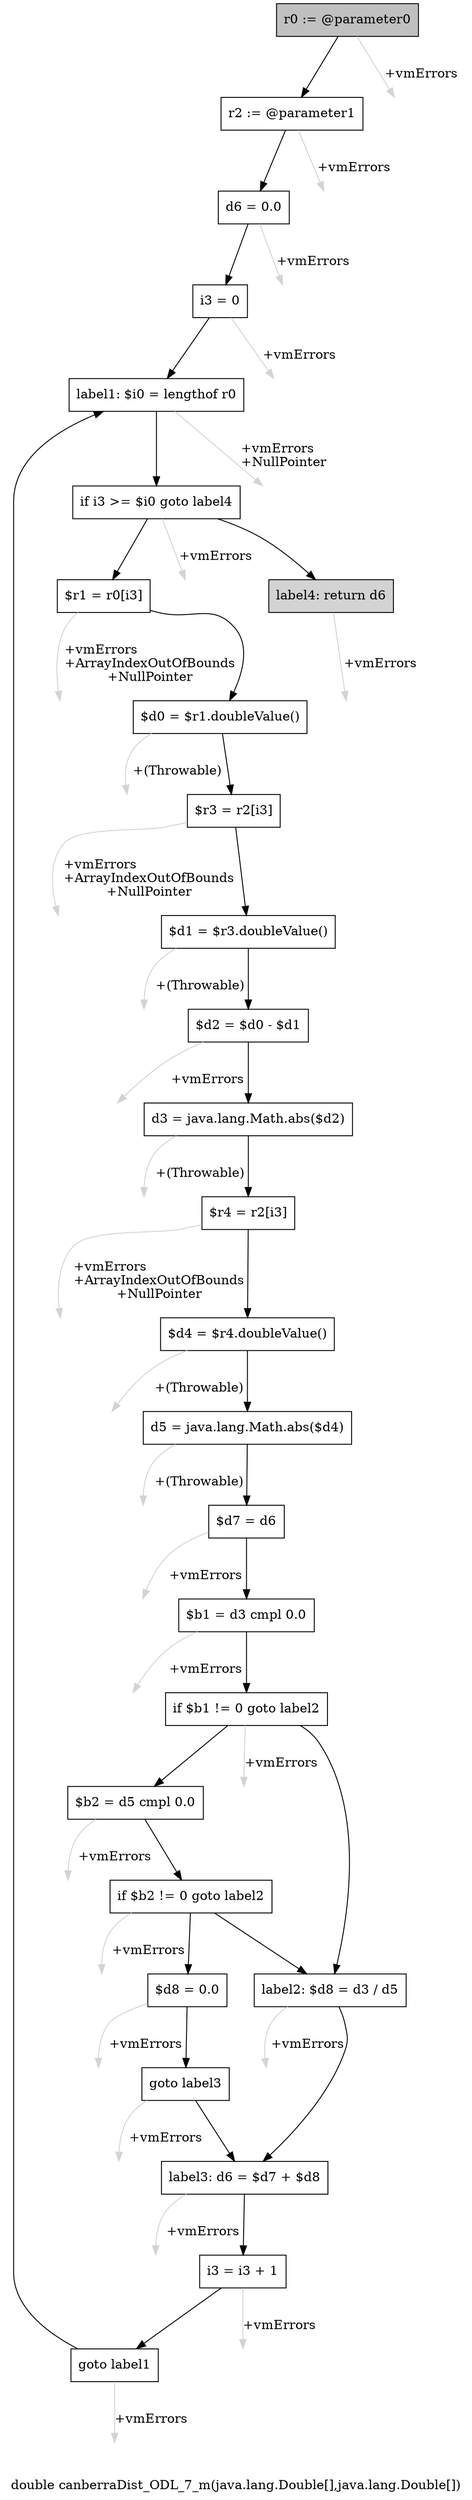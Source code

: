 digraph "double canberraDist_ODL_7_m(java.lang.Double[],java.lang.Double[])" {
    label="double canberraDist_ODL_7_m(java.lang.Double[],java.lang.Double[])";
    node [shape=box];
    "0" [style=filled,fillcolor=gray,label="r0 := @parameter0",];
    "1" [label="r2 := @parameter1",];
    "0"->"1" [color=black,];
    "27" [style=invis,label="Esc",];
    "0"->"27" [color=lightgray,label="\l+vmErrors",];
    "2" [label="d6 = 0.0",];
    "1"->"2" [color=black,];
    "28" [style=invis,label="Esc",];
    "1"->"28" [color=lightgray,label="\l+vmErrors",];
    "3" [label="i3 = 0",];
    "2"->"3" [color=black,];
    "29" [style=invis,label="Esc",];
    "2"->"29" [color=lightgray,label="\l+vmErrors",];
    "4" [label="label1: $i0 = lengthof r0",];
    "3"->"4" [color=black,];
    "30" [style=invis,label="Esc",];
    "3"->"30" [color=lightgray,label="\l+vmErrors",];
    "5" [label="if i3 >= $i0 goto label4",];
    "4"->"5" [color=black,];
    "31" [style=invis,label="Esc",];
    "4"->"31" [color=lightgray,label="\l+vmErrors\l+NullPointer",];
    "6" [label="$r1 = r0[i3]",];
    "5"->"6" [color=black,];
    "26" [style=filled,fillcolor=lightgray,label="label4: return d6",];
    "5"->"26" [color=black,];
    "32" [style=invis,label="Esc",];
    "5"->"32" [color=lightgray,label="\l+vmErrors",];
    "7" [label="$d0 = $r1.doubleValue()",];
    "6"->"7" [color=black,];
    "33" [style=invis,label="Esc",];
    "6"->"33" [color=lightgray,label="\l+vmErrors\l+ArrayIndexOutOfBounds\l+NullPointer",];
    "8" [label="$r3 = r2[i3]",];
    "7"->"8" [color=black,];
    "34" [style=invis,label="Esc",];
    "7"->"34" [color=lightgray,label="\l+(Throwable)",];
    "9" [label="$d1 = $r3.doubleValue()",];
    "8"->"9" [color=black,];
    "35" [style=invis,label="Esc",];
    "8"->"35" [color=lightgray,label="\l+vmErrors\l+ArrayIndexOutOfBounds\l+NullPointer",];
    "10" [label="$d2 = $d0 - $d1",];
    "9"->"10" [color=black,];
    "36" [style=invis,label="Esc",];
    "9"->"36" [color=lightgray,label="\l+(Throwable)",];
    "11" [label="d3 = java.lang.Math.abs($d2)",];
    "10"->"11" [color=black,];
    "37" [style=invis,label="Esc",];
    "10"->"37" [color=lightgray,label="\l+vmErrors",];
    "12" [label="$r4 = r2[i3]",];
    "11"->"12" [color=black,];
    "38" [style=invis,label="Esc",];
    "11"->"38" [color=lightgray,label="\l+(Throwable)",];
    "13" [label="$d4 = $r4.doubleValue()",];
    "12"->"13" [color=black,];
    "39" [style=invis,label="Esc",];
    "12"->"39" [color=lightgray,label="\l+vmErrors\l+ArrayIndexOutOfBounds\l+NullPointer",];
    "14" [label="d5 = java.lang.Math.abs($d4)",];
    "13"->"14" [color=black,];
    "40" [style=invis,label="Esc",];
    "13"->"40" [color=lightgray,label="\l+(Throwable)",];
    "15" [label="$d7 = d6",];
    "14"->"15" [color=black,];
    "41" [style=invis,label="Esc",];
    "14"->"41" [color=lightgray,label="\l+(Throwable)",];
    "16" [label="$b1 = d3 cmpl 0.0",];
    "15"->"16" [color=black,];
    "42" [style=invis,label="Esc",];
    "15"->"42" [color=lightgray,label="\l+vmErrors",];
    "17" [label="if $b1 != 0 goto label2",];
    "16"->"17" [color=black,];
    "43" [style=invis,label="Esc",];
    "16"->"43" [color=lightgray,label="\l+vmErrors",];
    "18" [label="$b2 = d5 cmpl 0.0",];
    "17"->"18" [color=black,];
    "22" [label="label2: $d8 = d3 / d5",];
    "17"->"22" [color=black,];
    "44" [style=invis,label="Esc",];
    "17"->"44" [color=lightgray,label="\l+vmErrors",];
    "19" [label="if $b2 != 0 goto label2",];
    "18"->"19" [color=black,];
    "45" [style=invis,label="Esc",];
    "18"->"45" [color=lightgray,label="\l+vmErrors",];
    "20" [label="$d8 = 0.0",];
    "19"->"20" [color=black,];
    "19"->"22" [color=black,];
    "46" [style=invis,label="Esc",];
    "19"->"46" [color=lightgray,label="\l+vmErrors",];
    "21" [label="goto label3",];
    "20"->"21" [color=black,];
    "47" [style=invis,label="Esc",];
    "20"->"47" [color=lightgray,label="\l+vmErrors",];
    "23" [label="label3: d6 = $d7 + $d8",];
    "21"->"23" [color=black,];
    "48" [style=invis,label="Esc",];
    "21"->"48" [color=lightgray,label="\l+vmErrors",];
    "22"->"23" [color=black,];
    "49" [style=invis,label="Esc",];
    "22"->"49" [color=lightgray,label="\l+vmErrors",];
    "24" [label="i3 = i3 + 1",];
    "23"->"24" [color=black,];
    "50" [style=invis,label="Esc",];
    "23"->"50" [color=lightgray,label="\l+vmErrors",];
    "25" [label="goto label1",];
    "24"->"25" [color=black,];
    "51" [style=invis,label="Esc",];
    "24"->"51" [color=lightgray,label="\l+vmErrors",];
    "25"->"4" [color=black,];
    "52" [style=invis,label="Esc",];
    "25"->"52" [color=lightgray,label="\l+vmErrors",];
    "53" [style=invis,label="Esc",];
    "26"->"53" [color=lightgray,label="\l+vmErrors",];
}
